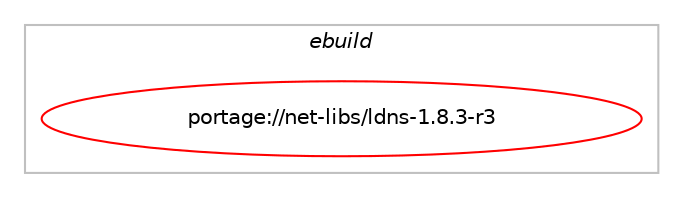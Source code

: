 digraph prolog {

# *************
# Graph options
# *************

newrank=true;
concentrate=true;
compound=true;
graph [rankdir=LR,fontname=Helvetica,fontsize=10,ranksep=1.5];#, ranksep=2.5, nodesep=0.2];
edge  [arrowhead=vee];
node  [fontname=Helvetica,fontsize=10];

# **********
# The ebuild
# **********

subgraph cluster_leftcol {
color=gray;
label=<<i>ebuild</i>>;
id [label="portage://net-libs/ldns-1.8.3-r3", color=red, width=4, href="../net-libs/ldns-1.8.3-r3.svg"];
}

# ****************
# The dependencies
# ****************

subgraph cluster_midcol {
color=gray;
label=<<i>dependencies</i>>;
subgraph cluster_compile {
fillcolor="#eeeeee";
style=filled;
label=<<i>compile</i>>;
# *** BEGIN UNKNOWN DEPENDENCY TYPE (TODO) ***
# id -> equal(use_conditional_group(positive,examples,portage://net-libs/ldns-1.8.3-r3,[package_dependency(portage://net-libs/ldns-1.8.3-r3,install,no,net-libs,libpcap,none,[,,],[],[])]))
# *** END UNKNOWN DEPENDENCY TYPE (TODO) ***

# *** BEGIN UNKNOWN DEPENDENCY TYPE (TODO) ***
# id -> equal(use_conditional_group(positive,python,portage://net-libs/ldns-1.8.3-r3,[use_conditional_group(positive,python_single_target_python3_10,portage://net-libs/ldns-1.8.3-r3,[package_dependency(portage://net-libs/ldns-1.8.3-r3,install,no,dev-lang,python,none,[,,],[slot(3.10)],[])]),use_conditional_group(positive,python_single_target_python3_11,portage://net-libs/ldns-1.8.3-r3,[package_dependency(portage://net-libs/ldns-1.8.3-r3,install,no,dev-lang,python,none,[,,],[slot(3.11)],[])]),use_conditional_group(positive,python_single_target_python3_12,portage://net-libs/ldns-1.8.3-r3,[package_dependency(portage://net-libs/ldns-1.8.3-r3,install,no,dev-lang,python,none,[,,],[slot(3.12)],[])])]))
# *** END UNKNOWN DEPENDENCY TYPE (TODO) ***

# *** BEGIN UNKNOWN DEPENDENCY TYPE (TODO) ***
# id -> equal(package_dependency(portage://net-libs/ldns-1.8.3-r3,install,no,dev-libs,openssl,greaterequal,[1.1.1,l,-r1,1.1.1l-r1],[slot(0),equal],[use(optenable(abi_x86_32),negative),use(optenable(abi_x86_64),negative),use(optenable(abi_x86_x32),negative),use(optenable(abi_mips_n32),negative),use(optenable(abi_mips_n64),negative),use(optenable(abi_mips_o32),negative),use(optenable(abi_s390_32),negative),use(optenable(abi_s390_64),negative),use(optenable(static-libs),none)]))
# *** END UNKNOWN DEPENDENCY TYPE (TODO) ***

}
subgraph cluster_compileandrun {
fillcolor="#eeeeee";
style=filled;
label=<<i>compile and run</i>>;
}
subgraph cluster_run {
fillcolor="#eeeeee";
style=filled;
label=<<i>run</i>>;
# *** BEGIN UNKNOWN DEPENDENCY TYPE (TODO) ***
# id -> equal(use_conditional_group(positive,examples,portage://net-libs/ldns-1.8.3-r3,[package_dependency(portage://net-libs/ldns-1.8.3-r3,run,no,net-libs,libpcap,none,[,,],[],[])]))
# *** END UNKNOWN DEPENDENCY TYPE (TODO) ***

# *** BEGIN UNKNOWN DEPENDENCY TYPE (TODO) ***
# id -> equal(use_conditional_group(positive,python,portage://net-libs/ldns-1.8.3-r3,[use_conditional_group(positive,python_single_target_python3_10,portage://net-libs/ldns-1.8.3-r3,[package_dependency(portage://net-libs/ldns-1.8.3-r3,run,no,dev-lang,python,none,[,,],[slot(3.10)],[])]),use_conditional_group(positive,python_single_target_python3_11,portage://net-libs/ldns-1.8.3-r3,[package_dependency(portage://net-libs/ldns-1.8.3-r3,run,no,dev-lang,python,none,[,,],[slot(3.11)],[])]),use_conditional_group(positive,python_single_target_python3_12,portage://net-libs/ldns-1.8.3-r3,[package_dependency(portage://net-libs/ldns-1.8.3-r3,run,no,dev-lang,python,none,[,,],[slot(3.12)],[])])]))
# *** END UNKNOWN DEPENDENCY TYPE (TODO) ***

# *** BEGIN UNKNOWN DEPENDENCY TYPE (TODO) ***
# id -> equal(package_dependency(portage://net-libs/ldns-1.8.3-r3,run,no,dev-libs,openssl,greaterequal,[1.1.1,l,-r1,1.1.1l-r1],[slot(0),equal],[use(optenable(abi_x86_32),negative),use(optenable(abi_x86_64),negative),use(optenable(abi_x86_x32),negative),use(optenable(abi_mips_n32),negative),use(optenable(abi_mips_n64),negative),use(optenable(abi_mips_o32),negative),use(optenable(abi_s390_32),negative),use(optenable(abi_s390_64),negative),use(optenable(static-libs),none)]))
# *** END UNKNOWN DEPENDENCY TYPE (TODO) ***

}
}

# **************
# The candidates
# **************

subgraph cluster_choices {
rank=same;
color=gray;
label=<<i>candidates</i>>;

}

}
